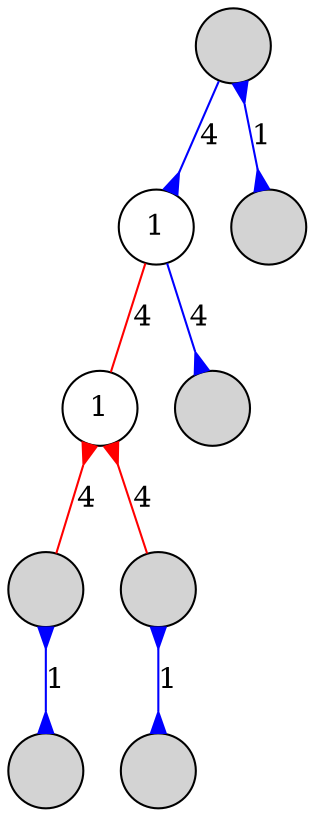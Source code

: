 digraph
{
	node [shape=circle, style=filled, label=""];
	edge [dir=both, color=blue, arrowtail=none, arrowhead=none];

	n00 -> n10 [label=4, arrowhead=inv];
	n00 -> n11 [label=1, arrowtail=inv, arrowhead=inv];
	n10 -> n20 [label=4, color=red];
	n10 -> n21 [label=4, arrowhead=inv];
	n20 -> n30 [label=4, color=red, arrowtail=inv];
	n20 -> n31 [label=4, color=red, arrowtail=inv];
	n30 -> n40 [label=1, arrowtail=inv, arrowhead=inv];
	n31 -> n41 [label=1, arrowtail=inv, arrowhead=inv];

	n10 [style=solid, label=1];
	n20 [style=solid, label=1];
}
